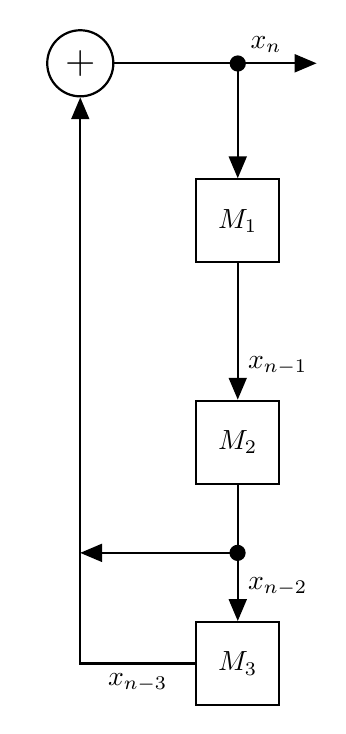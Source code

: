 ﻿% Definizione dei blocchi
\tikzset{%
  block/.style    = {draw, thick, rectangle, minimum height = 3em,
    minimum width = 3em, node distance=8em},
  sum/.style      = {draw, circle, node distance = 2cm}, % Nodo somma
  input/.style    = {coordinate}, % Input
  output/.style   = {coordinate} % Output
}
% Definizioen contenuto blocchi come label
\newcommand{\adder}{\Large$+$}

\begin{tikzpicture}[auto, thick, node distance=2cm, >=triangle 45]
	\draw
		% Circuito sequenziale a 3 blocchi di memoria
		node at (0,0) [sum] (adder1) {\adder}
		node at (3, 0) [output, name=output] {}
		node at (2, -2) [block] (mem1) {$M_1$}
		node [block, below of=mem1] (mem2) {$M_2$}
		node [block, below of=mem2] (mem3) {$M_3$}
	% Termina tracciato
	;
	% Frecce e collegamneti
	\draw[->](adder1) -- node [near end]{$x_n$}(output);
	\draw[*->](2,0.1) -- node{}(mem1);
	\draw[->](mem1) -- node[near end]{$x_{n-1}$}(mem2);
	\draw[->](mem2) -- node[near end]{$x_{n-2}$}(mem3);
	\draw[->](mem3) -| node[near start]{$x_{n-3}$}(adder1);
	\draw[*->]($(mem2)!0.5!(mem3) + (0.1,0)$) --+ (-2.1, 0);
\end{tikzpicture}